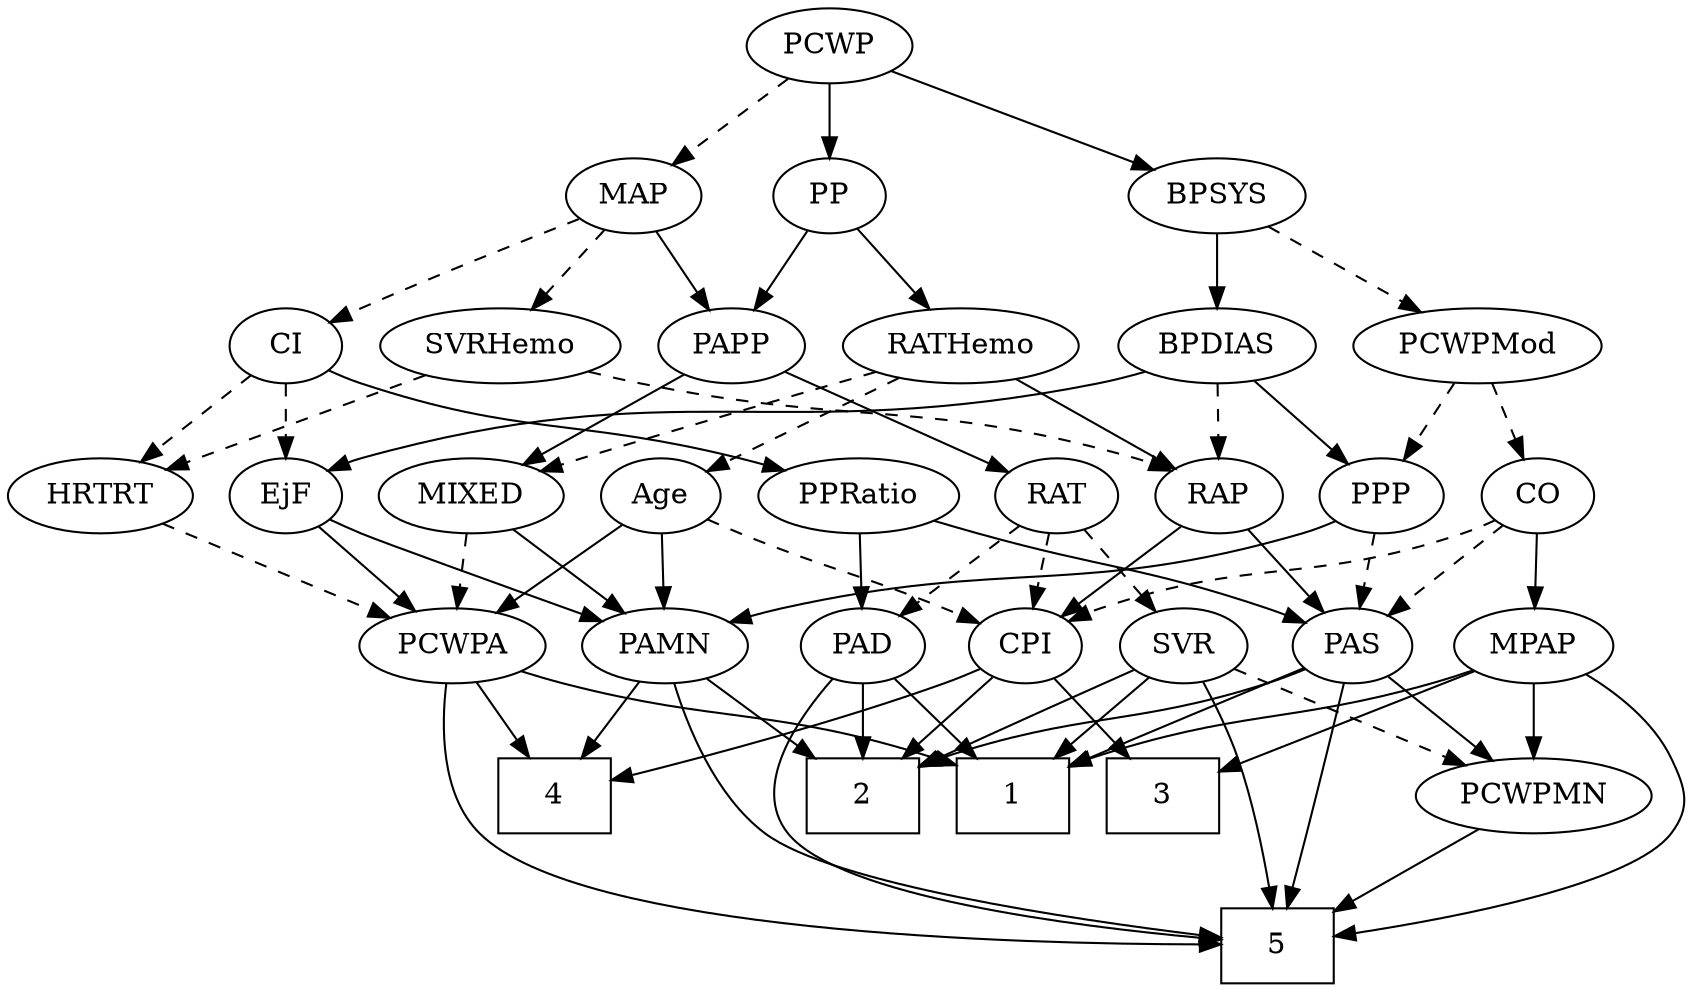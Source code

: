strict digraph {
	graph [bb="0,0,765.12,468"];
	node [label="\N"];
	1	[height=0.5,
		pos="456.65,90",
		shape=box,
		width=0.75];
	2	[height=0.5,
		pos="384.65,90",
		shape=box,
		width=0.75];
	3	[height=0.5,
		pos="528.65,90",
		shape=box,
		width=0.75];
	4	[height=0.5,
		pos="236.65,90",
		shape=box,
		width=0.75];
	5	[height=0.5,
		pos="583.65,18",
		shape=box,
		width=0.75];
	Age	[height=0.5,
		pos="294.65,234",
		width=0.75];
	PAMN	[height=0.5,
		pos="292.65,162",
		width=1.011];
	Age -> PAMN	[pos="e,293.14,180.1 294.15,215.7 293.93,207.98 293.67,198.71 293.42,190.11",
		style=solid];
	CPI	[height=0.5,
		pos="457.65,162",
		width=0.75];
	Age -> CPI	[pos="e,436.43,173.3 315.86,222.7 320.7,220.44 325.83,218.09 330.65,216 370.55,198.7 381.74,197.3 421.65,180 423.45,179.22 425.31,178.4 \
427.17,177.56",
		style=dashed];
	PCWPA	[height=0.5,
		pos="196.65,162",
		width=1.1555];
	Age -> PCWPA	[pos="e,217.22,177.7 276.67,220.16 262.37,209.94 242.07,195.44 225.5,183.61",
		style=solid];
	EjF	[height=0.5,
		pos="124.65,234",
		width=0.75];
	EjF -> PAMN	[pos="e,264.64,173.69 145.87,222.72 150.7,220.45 155.83,218.1 160.65,216 192.16,202.25 228.43,187.78 254.97,177.44",
		style=solid];
	EjF -> PCWPA	[pos="e,180.59,178.61 139.22,218.83 148.97,209.36 162.01,196.67 173.2,185.79",
		style=solid];
	RAP	[height=0.5,
		pos="537.65,234",
		width=0.77632];
	PAS	[height=0.5,
		pos="603.65,162",
		width=0.75];
	RAP -> PAS	[pos="e,589.67,177.82 551.64,218.15 560.66,208.6 572.54,195.99 582.67,185.25",
		style=solid];
	RAP -> CPI	[pos="e,473.54,176.91 521.46,218.83 509.89,208.71 494.14,194.93 481.18,183.59",
		style=solid];
	MIXED	[height=0.5,
		pos="209.65,234",
		width=1.1193];
	MIXED -> PAMN	[pos="e,274.96,177.92 227.66,217.81 239.15,208.11 254.24,195.39 266.98,184.64",
		style=solid];
	MIXED -> PCWPA	[pos="e,199.85,180.28 206.5,216.05 205.07,208.35 203.34,199.03 201.73,190.36",
		style=dashed];
	MPAP	[height=0.5,
		pos="683.65,162",
		width=0.97491];
	MPAP -> 1	[pos="e,483.92,104.58 656.85,150.02 651.21,147.89 645.27,145.77 639.65,144 578.48,124.78 557.96,129.91 493.73,108.01",
		style=solid];
	MPAP -> 3	[pos="e,555.84,103.28 658.05,149.44 632.71,138 593.67,120.37 565.1,107.46",
		style=solid];
	MPAP -> 5	[pos="e,610.76,18.097 710.31,150.05 727.53,141.41 748.53,127.54 758.65,108 766,93.792 768.18,84.849 758.65,72 727.06,29.435 662.24,19.847 \
620.96,18.327",
		style=solid];
	PCWPMN	[height=0.5,
		pos="699.65,90",
		width=1.3902];
	MPAP -> PCWPMN	[pos="e,695.7,108.28 687.52,144.05 689.3,136.26 691.46,126.82 693.46,118.08",
		style=solid];
	BPSYS	[height=0.5,
		pos="532.65,378",
		width=1.0471];
	PCWPMod	[height=0.5,
		pos="644.65,306",
		width=1.4443];
	BPSYS -> PCWPMod	[pos="e,620.63,322.01 554.77,363.17 571.1,352.97 593.58,338.92 611.97,327.42",
		style=dashed];
	BPDIAS	[height=0.5,
		pos="532.65,306",
		width=1.1735];
	BPSYS -> BPDIAS	[pos="e,532.65,324.1 532.65,359.7 532.65,351.98 532.65,342.71 532.65,334.11",
		style=solid];
	PAD	[height=0.5,
		pos="383.65,162",
		width=0.79437];
	PAD -> 1	[pos="e,438.71,108.2 398.77,146.5 408.21,137.45 420.58,125.59 431.46,115.15",
		style=solid];
	PAD -> 2	[pos="e,384.4,108.1 383.89,143.7 384,135.98 384.14,126.71 384.26,118.11",
		style=solid];
	PAD -> 5	[pos="e,556.48,20.985 369.34,146.07 353,127.19 330.71,94.434 348.65,72 372.98,41.57 486.37,27.361 546.3,21.879",
		style=solid];
	CO	[height=0.5,
		pos="682.65,234",
		width=0.75];
	CO -> MPAP	[pos="e,683.4,180.1 682.89,215.7 683,207.98 683.14,198.71 683.26,190.11",
		style=solid];
	CO -> PAS	[pos="e,619.22,176.8 667.04,219.17 655.57,209.01 639.8,195.03 626.85,183.56",
		style=dashed];
	CO -> CPI	[pos="e,478.28,173.65 662.02,222.35 657.07,220.05 651.74,217.78 646.65,216 580.7,192.96 559.59,203.04 493.65,180 491.74,179.33 489.8,178.6 \
487.85,177.82",
		style=dashed];
	PAS -> 1	[pos="e,483.8,103.93 582.27,150.82 558.88,139.68 520.97,121.63 492.9,108.27",
		style=solid];
	PAS -> 2	[pos="e,411.92,104.58 583.01,150.39 578.05,148.08 572.73,145.8 567.65,144 507.22,122.58 486.03,129.7 421.73,107.99",
		style=solid];
	PAS -> 5	[pos="e,589.03,36.006 603.46,143.83 603.04,125.82 601.71,96.756 597.65,72 596.22,63.32 594,54 591.74,45.633",
		style=solid];
	PAS -> PCWPMN	[pos="e,678.46,106.45 621.25,148.16 634.86,138.24 654.01,124.27 669.98,112.63",
		style=solid];
	PAMN -> 2	[pos="e,362.04,108.2 311.71,146.5 323.83,137.28 339.79,125.13 353.7,114.55",
		style=solid];
	PAMN -> 4	[pos="e,250.48,108.29 279.94,145.12 273.15,136.63 264.63,125.98 256.95,116.38",
		style=solid];
	PAMN -> 5	[pos="e,556.46,21.945 296.68,144.06 302.44,123.72 315.03,90.08 338.65,72 370.84,47.356 485.94,30.51 546.22,23.165",
		style=solid];
	RATHemo	[height=0.5,
		pos="418.65,306",
		width=1.3721];
	RATHemo -> Age	[pos="e,314.6,246.26 392.95,290.5 372.69,279.05 344.42,263.1 323.4,251.23",
		style=dashed];
	RATHemo -> RAP	[pos="e,517.47,246.87 443.59,290.33 462.62,279.13 488.87,263.69 508.8,251.97",
		style=solid];
	RATHemo -> MIXED	[pos="e,240.47,245.77 383.01,293.35 350.56,282.71 301.32,266.47 258.65,252 255.89,251.06 253.05,250.09 250.18,249.11",
		style=dashed];
	CPI -> 2	[pos="e,402.49,108.11 442.87,146.83 433.4,137.75 420.84,125.71 409.82,115.14",
		style=solid];
	CPI -> 3	[pos="e,511.2,108.2 472.36,146.5 481.44,137.54 493.34,125.81 503.85,115.45",
		style=solid];
	CPI -> 4	[pos="e,263.74,97.297 436.57,150.35 431.73,148.1 426.56,145.85 421.65,144 371.49,125.11 311.55,109.09 273.78,99.75",
		style=solid];
	RAT	[height=0.5,
		pos="464.65,234",
		width=0.75827];
	RAT -> PAD	[pos="e,399.89,177.04 448.64,219.17 436.96,209.07 420.92,195.21 407.7,183.79",
		style=dashed];
	RAT -> CPI	[pos="e,459.36,180.1 462.92,215.7 462.14,207.98 461.22,198.71 460.36,190.11",
		style=dashed];
	SVR	[height=0.5,
		pos="530.65,162",
		width=0.77632];
	RAT -> SVR	[pos="e,516.67,177.82 478.64,218.15 487.66,208.6 499.54,195.99 509.67,185.25",
		style=dashed];
	SVR -> 1	[pos="e,474.83,108.2 515.31,146.5 505.75,137.45 493.21,125.59 482.18,115.15",
		style=solid];
	SVR -> 2	[pos="e,411.88,104.06 508.79,150.52 485.66,139.43 448.77,121.75 421.21,108.53",
		style=solid];
	SVR -> 5	[pos="e,581.83,36.274 542.65,145.59 550.02,135.43 559.07,121.55 564.65,108 572.8,88.184 577.65,64.386 580.4,46.386",
		style=solid];
	SVR -> PCWPMN	[pos="e,666.92,103.63 552.48,150.75 557.45,148.48 562.71,146.12 567.65,144 597.42,131.19 631.35,117.59 657.36,107.37",
		style=dashed];
	PCWPMod -> CO	[pos="e,673.79,251.31 653.85,288.05 658.39,279.68 663.97,269.4 669,260.13",
		style=dashed];
	PPP	[height=0.5,
		pos="610.65,234",
		width=0.75];
	PCWPMod -> PPP	[pos="e,618.57,251.31 636.42,288.05 632.39,279.77 627.46,269.62 623,260.42",
		style=dashed];
	PCWPA -> 1	[pos="e,429.4,104.68 227.76,149.99 234.29,147.86 241.16,145.75 247.65,144 320.36,124.39 344.22,132.22 419.46,107.97",
		style=solid];
	PCWPA -> 4	[pos="e,226.68,108.45 206.13,144.41 210.77,136.28 216.47,126.31 221.68,117.18",
		style=solid];
	PCWPA -> 5	[pos="e,556.44,18.482 191.62,143.84 186.94,123.92 183.04,91.319 200.65,72 246.39,21.815 459.03,17.85 546.21,18.394",
		style=solid];
	PCWPMN -> 5	[pos="e,611.05,35.539 675.05,74.155 659.08,64.517 637.98,51.787 620.08,40.985",
		style=solid];
	SVRHemo	[height=0.5,
		pos="219.65,306",
		width=1.3902];
	SVRHemo -> RAP	[pos="e,516.51,245.9 256.29,293.7 263.66,291.64 271.37,289.63 278.65,288 376.18,266.12 405.03,281.13 500.65,252 502.79,251.35 504.97,250.6 \
507.14,249.78",
		style=dashed];
	HRTRT	[height=0.5,
		pos="39.646,234",
		width=1.1013];
	SVRHemo -> HRTRT	[pos="e,68.728,246.31 187.05,292.32 156.48,280.43 110.73,262.65 78.326,250.04",
		style=dashed];
	BPDIAS -> EjF	[pos="e,145.14,246.09 500.63,294.19 492.85,291.87 484.51,289.63 476.65,288 338.23,259.35 296.6,290.7 160.65,252 158.7,251.45 156.73,250.8 \
154.77,250.08",
		style=solid];
	BPDIAS -> RAP	[pos="e,536.42,252.1 533.88,287.7 534.43,279.98 535.1,270.71 535.71,262.11",
		style=dashed];
	BPDIAS -> PPP	[pos="e,595.23,248.83 549.96,289.46 561.08,279.49 575.64,266.41 587.72,255.58",
		style=solid];
	MAP	[height=0.5,
		pos="275.65,378",
		width=0.84854];
	MAP -> SVRHemo	[pos="e,232.82,323.47 263.22,361.46 256.17,352.65 247.19,341.43 239.22,331.46",
		style=dashed];
	CI	[height=0.5,
		pos="124.65,306",
		width=0.75];
	MAP -> CI	[pos="e,145.95,317.1 252.27,366.3 229.01,355.64 192.32,338.78 160.65,324 158.86,323.17 157.03,322.31 155.18,321.44",
		style=dashed];
	PAPP	[height=0.5,
		pos="319.65,306",
		width=0.88464];
	MAP -> PAPP	[pos="e,309.5,323.15 285.85,360.76 291.24,352.19 297.96,341.49 303.99,331.9",
		style=solid];
	PP	[height=0.5,
		pos="363.65,378",
		width=0.75];
	PP -> RATHemo	[pos="e,405.58,323.63 375.58,361.81 382.49,353.02 391.36,341.73 399.25,331.69",
		style=solid];
	PP -> PAPP	[pos="e,329.9,323.31 353.66,361.12 348.23,352.47 341.38,341.58 335.26,331.83",
		style=solid];
	PPP -> PAS	[pos="e,605.36,180.1 608.92,215.7 608.14,207.98 607.22,198.71 606.36,190.11",
		style=dashed];
	PPP -> PAMN	[pos="e,321.58,173.17 590.11,222.07 585.15,219.78 579.8,217.59 574.65,216 476.18,185.7 445.89,203.8 345.65,180 340.96,178.89 336.08,177.56 \
331.28,176.15",
		style=solid];
	PPRatio	[height=0.5,
		pos="379.65,234",
		width=1.1013];
	PPRatio -> PAD	[pos="e,382.67,180.1 380.64,215.7 381.08,207.98 381.61,198.71 382.1,190.11",
		style=solid];
	PPRatio -> PAS	[pos="e,582.61,173.74 409.58,222.19 415.85,220.04 422.44,217.88 428.65,216 489.73,197.53 507.64,201.72 567.65,180 569.5,179.33 571.38,\
178.6 573.27,177.83",
		style=solid];
	PCWP	[height=0.5,
		pos="363.65,450",
		width=0.97491];
	PCWP -> BPSYS	[pos="e,505.02,390.44 390.05,438.06 418.4,426.32 463.67,407.57 495.58,394.35",
		style=solid];
	PCWP -> MAP	[pos="e,293.26,393.01 345.41,434.5 332.62,424.32 315.34,410.57 301.18,399.31",
		style=dashed];
	PCWP -> PP	[pos="e,363.65,396.1 363.65,431.7 363.65,423.98 363.65,414.71 363.65,406.11",
		style=solid];
	CI -> EjF	[pos="e,124.65,252.1 124.65,287.7 124.65,279.98 124.65,270.71 124.65,262.11",
		style=dashed];
	CI -> PPRatio	[pos="e,349.77,246.03 145.25,294.27 150.2,291.97 155.54,289.72 160.65,288 233.84,263.34 256.24,272.7 330.65,252 333.77,251.13 336.98,250.17 \
340.2,249.16",
		style=solid];
	CI -> HRTRT	[pos="e,58.051,250.16 108.26,291.5 96.24,281.61 79.675,267.96 65.832,256.56",
		style=dashed];
	PAPP -> MIXED	[pos="e,231.86,249.14 299.21,292 282.69,281.48 259.18,266.52 240.39,254.56",
		style=solid];
	PAPP -> RAT	[pos="e,442.93,245.48 343.27,293.6 367.96,281.68 406.82,262.92 433.89,249.85",
		style=solid];
	HRTRT -> PCWPA	[pos="e,168.82,175.41 66.994,220.81 92.647,209.37 131.21,192.18 159.61,179.51",
		style=dashed];
}
